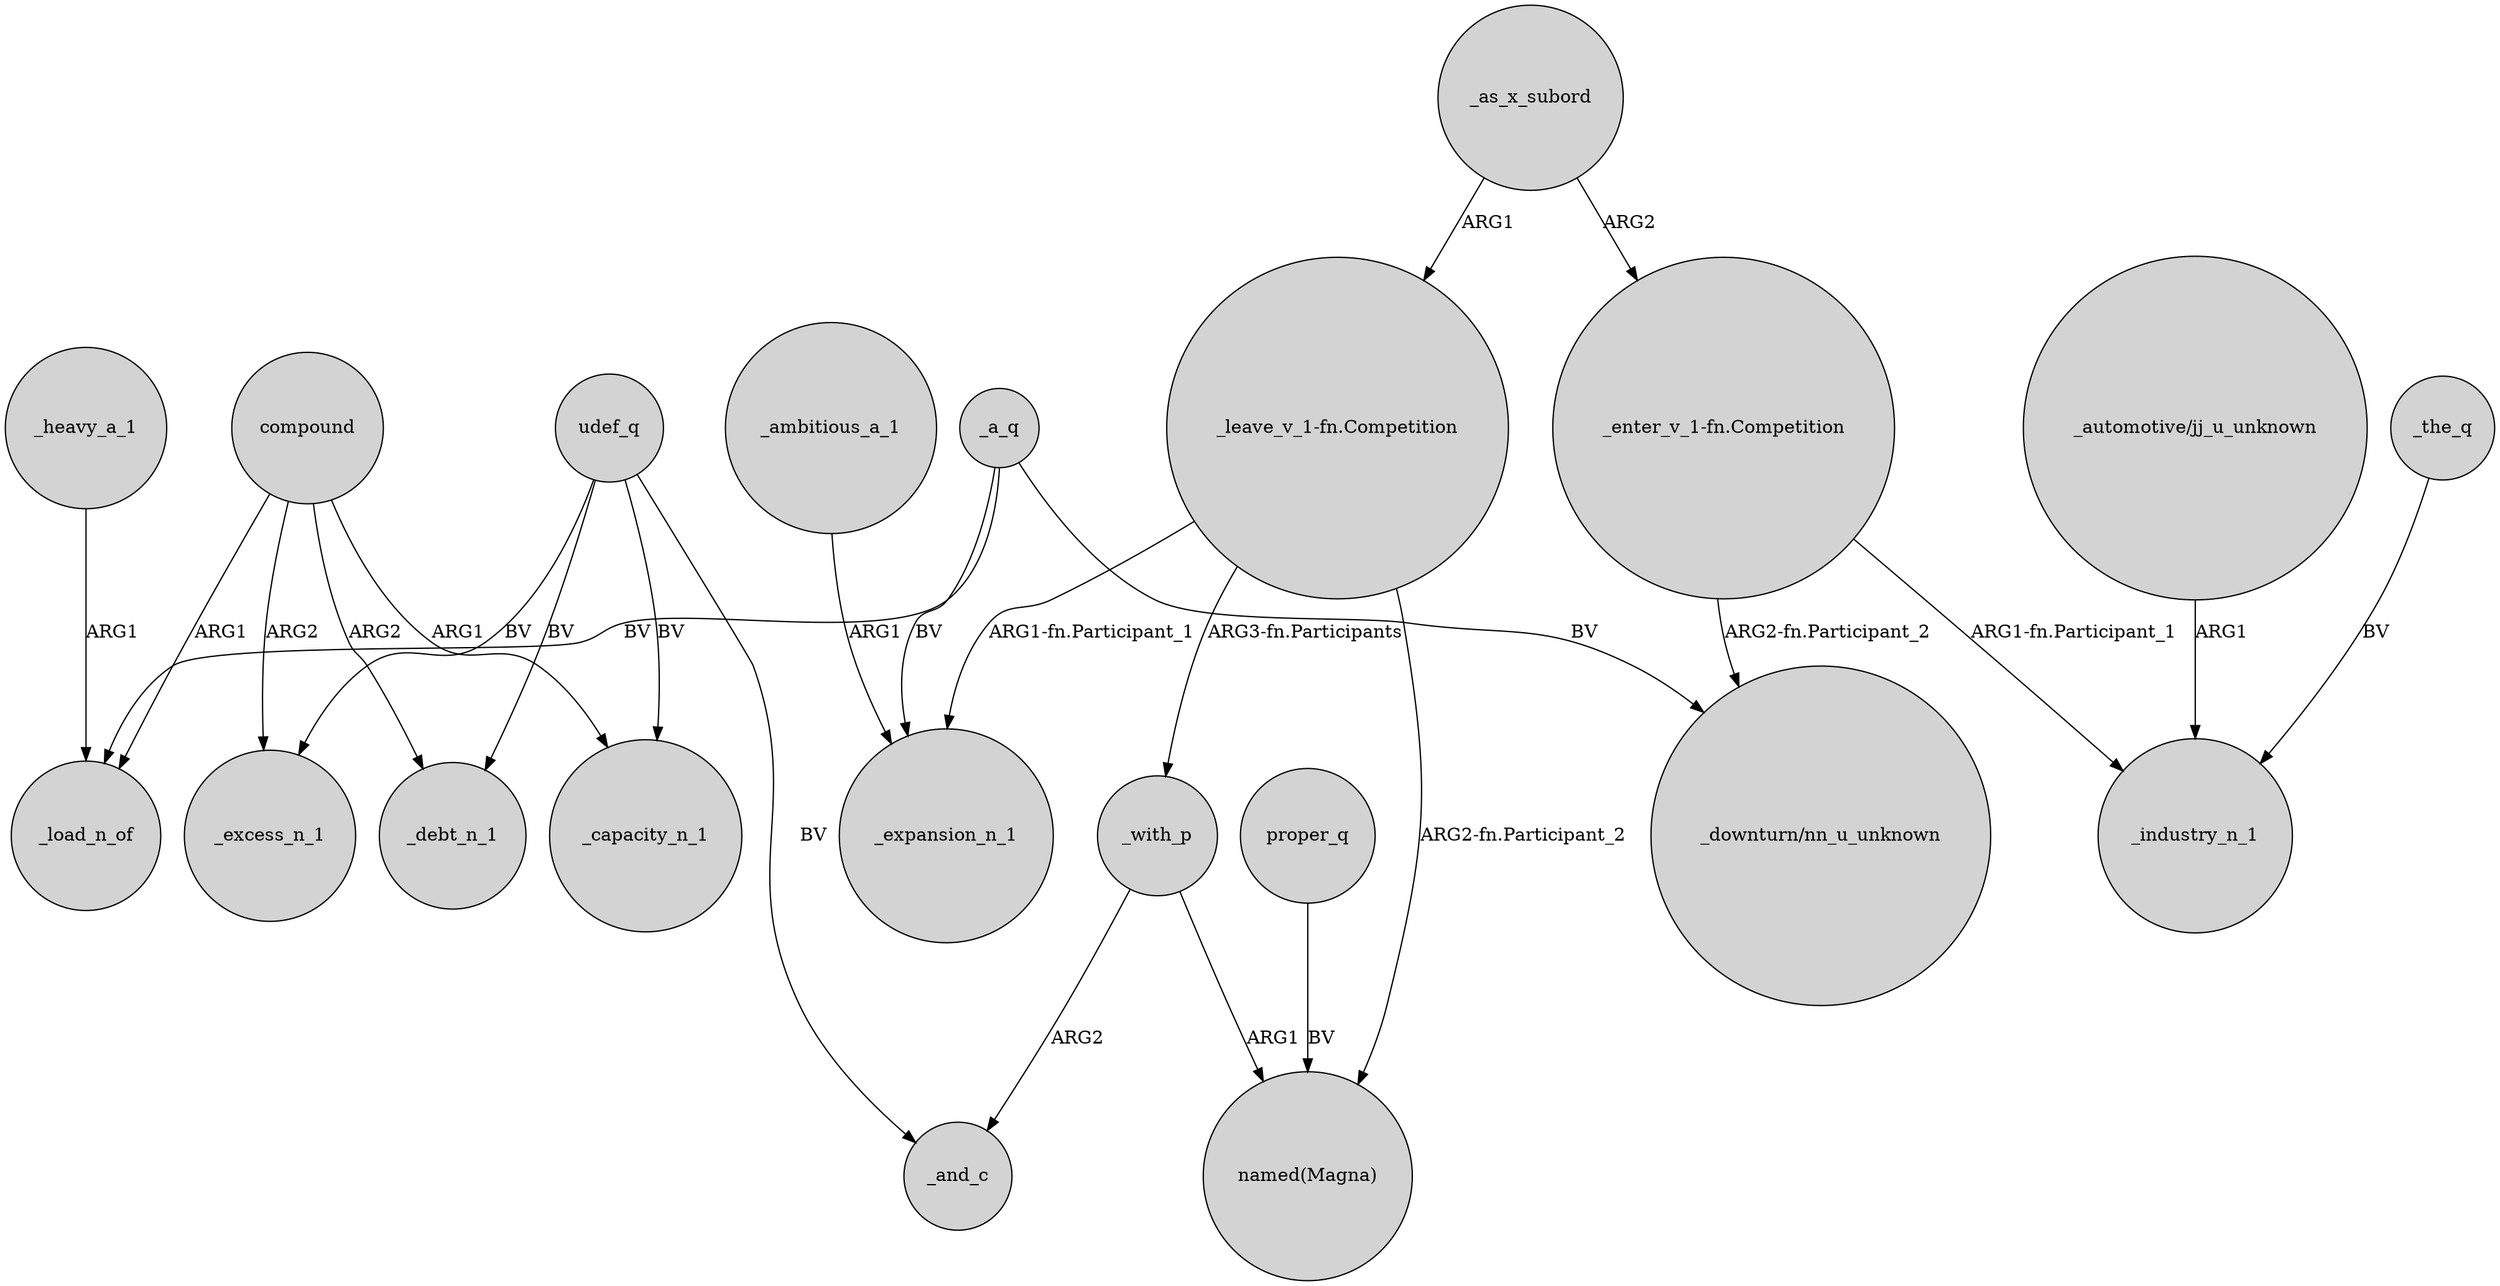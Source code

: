 digraph {
	node [shape=circle style=filled]
	_a_q -> _load_n_of [label=BV]
	compound -> _capacity_n_1 [label=ARG1]
	compound -> _load_n_of [label=ARG1]
	"_enter_v_1-fn.Competition" -> "_downturn/nn_u_unknown" [label="ARG2-fn.Participant_2"]
	_as_x_subord -> "_enter_v_1-fn.Competition" [label=ARG2]
	udef_q -> _capacity_n_1 [label=BV]
	"_enter_v_1-fn.Competition" -> _industry_n_1 [label="ARG1-fn.Participant_1"]
	_as_x_subord -> "_leave_v_1-fn.Competition" [label=ARG1]
	_a_q -> "_downturn/nn_u_unknown" [label=BV]
	_ambitious_a_1 -> _expansion_n_1 [label=ARG1]
	udef_q -> _and_c [label=BV]
	_with_p -> "named(Magna)" [label=ARG1]
	"_automotive/jj_u_unknown" -> _industry_n_1 [label=ARG1]
	"_leave_v_1-fn.Competition" -> _expansion_n_1 [label="ARG1-fn.Participant_1"]
	udef_q -> _excess_n_1 [label=BV]
	compound -> _excess_n_1 [label=ARG2]
	compound -> _debt_n_1 [label=ARG2]
	_a_q -> _expansion_n_1 [label=BV]
	"_leave_v_1-fn.Competition" -> _with_p [label="ARG3-fn.Participants"]
	proper_q -> "named(Magna)" [label=BV]
	"_leave_v_1-fn.Competition" -> "named(Magna)" [label="ARG2-fn.Participant_2"]
	udef_q -> _debt_n_1 [label=BV]
	_with_p -> _and_c [label=ARG2]
	_the_q -> _industry_n_1 [label=BV]
	_heavy_a_1 -> _load_n_of [label=ARG1]
}
